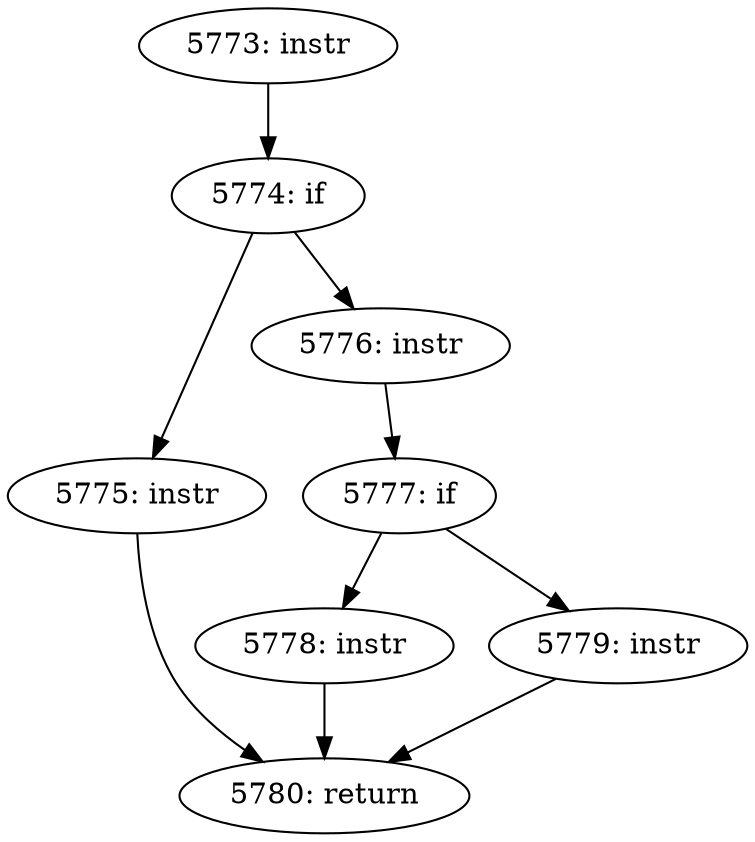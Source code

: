 digraph CFG_tcp_paws_discard {
5773 [label="5773: instr"]
	5773 -> 5774
5774 [label="5774: if"]
	5774 -> 5775
	5774 -> 5776
5775 [label="5775: instr"]
	5775 -> 5780
5776 [label="5776: instr"]
	5776 -> 5777
5777 [label="5777: if"]
	5777 -> 5778
	5777 -> 5779
5778 [label="5778: instr"]
	5778 -> 5780
5779 [label="5779: instr"]
	5779 -> 5780
5780 [label="5780: return"]
	
}
